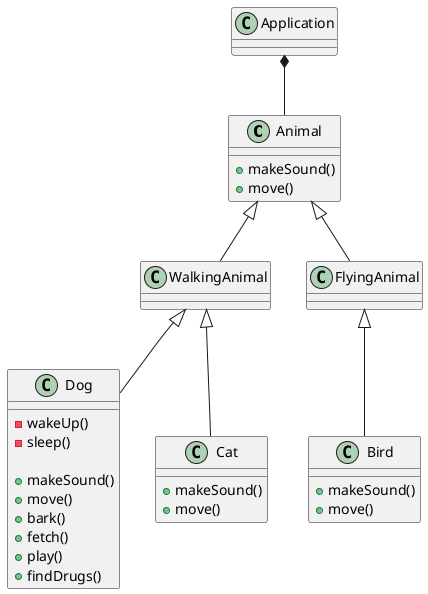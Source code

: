 @startuml

class Animal {
    +makeSound()
    +move()
}

class Dog {

'implementation:
    -wakeUp()
    -sleep()

'interface:
    +makeSound()
    +move()
    +bark()
    +fetch()
    +play()
    +findDrugs()
}

class Cat {
    +makeSound()
    +move()
}

class Bird {
    +makeSound()
    +move()
}

Animal <|-- WalkingAnimal
Animal <|-- FlyingAnimal

FlyingAnimal <|-- Bird
WalkingAnimal <|-- Cat
WalkingAnimal <|-- Dog

class Application
'this says Application creates Animal
Application *-- Animal

@enduml
